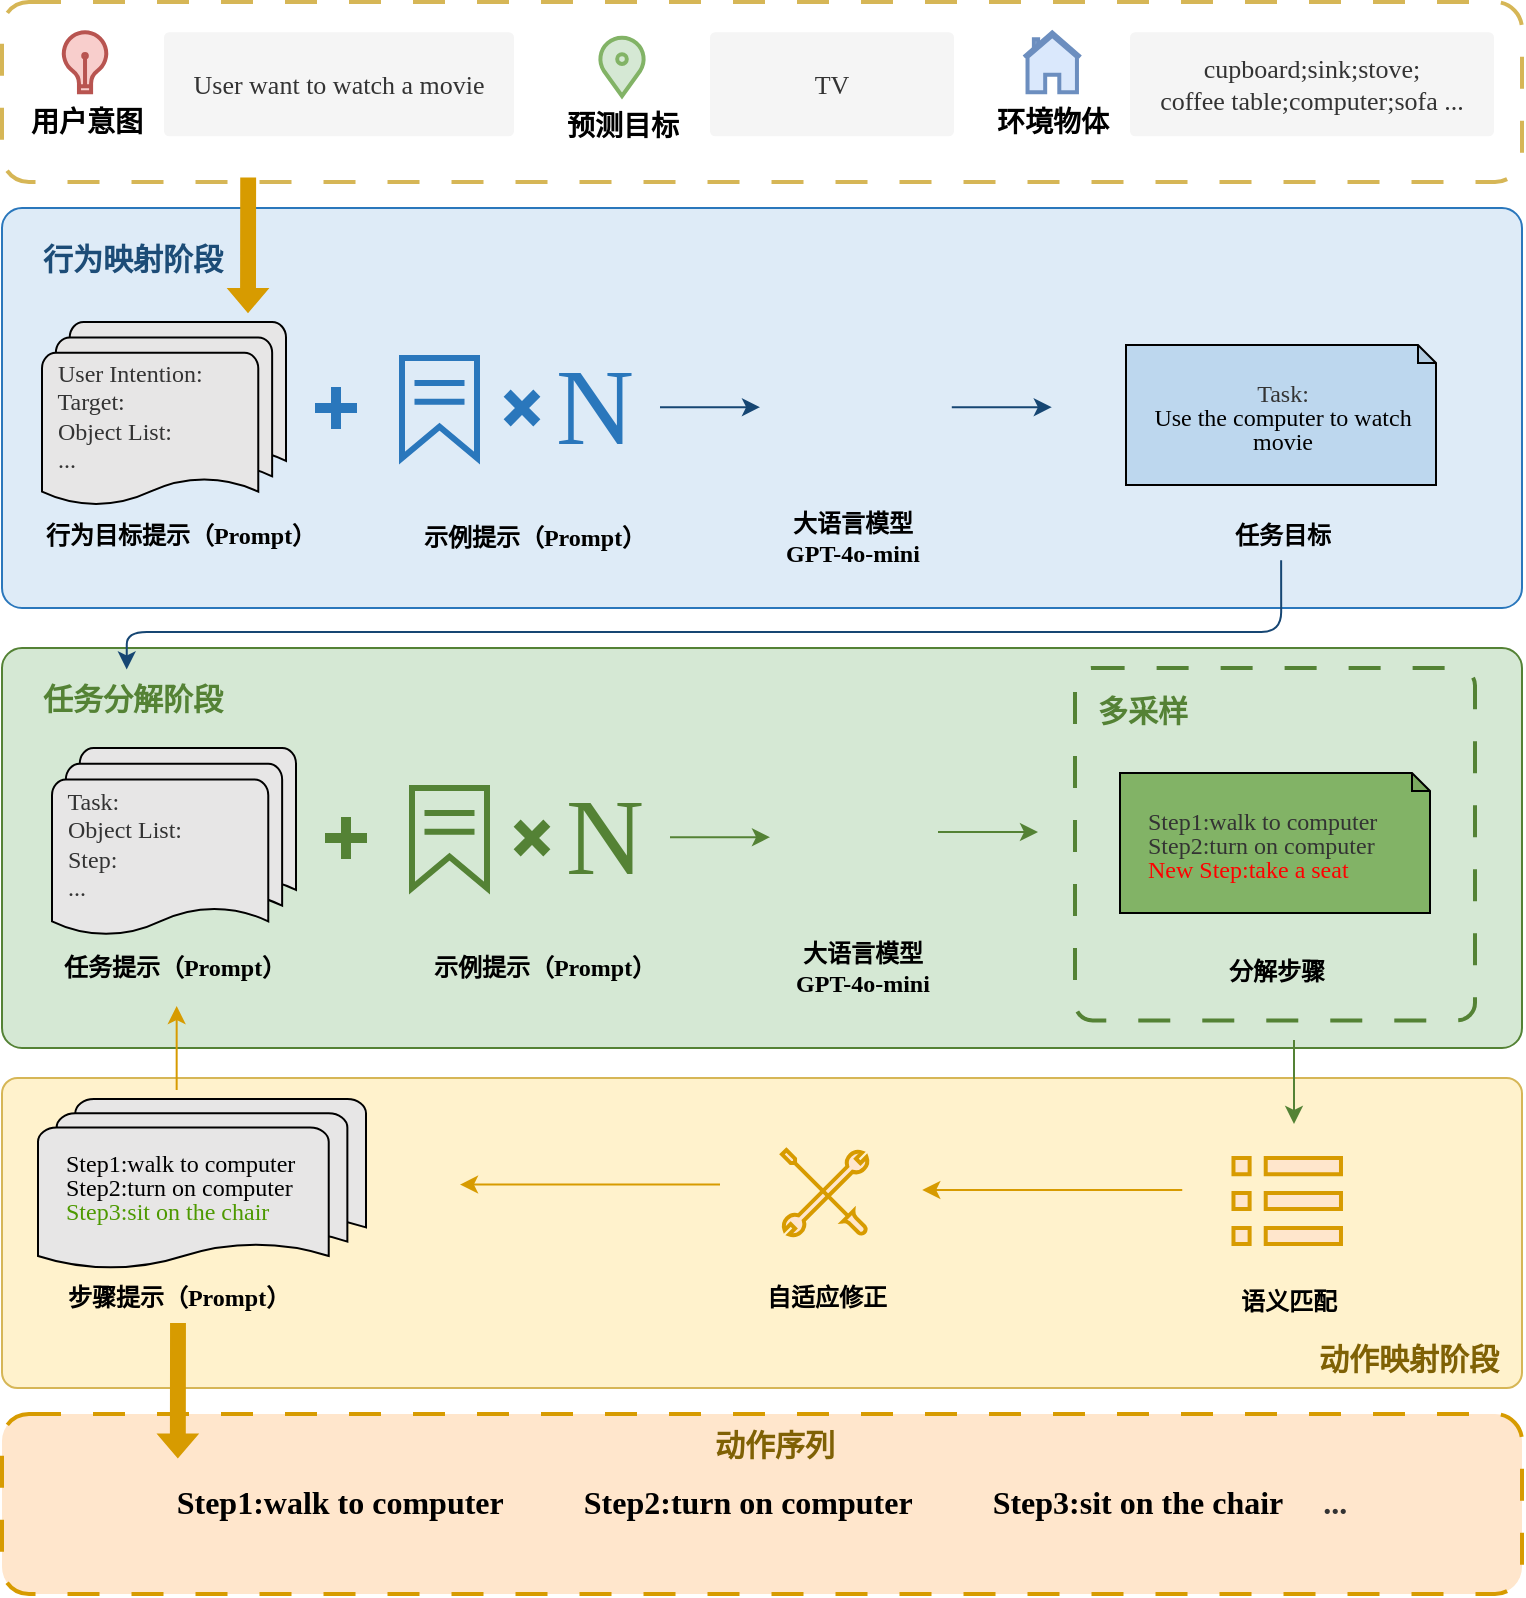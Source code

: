 <mxfile version="26.2.12">
  <diagram name="第 1 页" id="Ybd84z9JuhHgILU-HEZB">
    <mxGraphModel dx="1207" dy="820" grid="0" gridSize="10" guides="1" tooltips="1" connect="1" arrows="1" fold="1" page="1" pageScale="1" pageWidth="827" pageHeight="1169" math="0" shadow="0">
      <root>
        <mxCell id="0" />
        <mxCell id="1" parent="0" />
        <mxCell id="5e16mKItXA9mVnA2ni1b-26" value="TV" style="rounded=1;whiteSpace=wrap;html=1;fillColor=none;strokeColor=#d6b656;dashed=1;dashPattern=8 8;strokeWidth=2;" parent="1" vertex="1">
          <mxGeometry x="60" y="97" width="760" height="90" as="geometry" />
        </mxCell>
        <mxCell id="5e16mKItXA9mVnA2ni1b-31" value="&lt;font style=&quot;font-size: 14px;&quot;&gt;&lt;b&gt;用户意图&lt;/b&gt;&lt;/font&gt;" style="html=1;verticalLabelPosition=bottom;align=center;labelBackgroundColor=#ffffff;verticalAlign=top;strokeWidth=2;strokeColor=#b85450;shadow=0;dashed=0;shape=mxgraph.ios7.icons.lightbulb;aspect=fixed;fillColor=#f8cecc;" parent="1" vertex="1">
          <mxGeometry x="90" y="112.15" width="23.03" height="30" as="geometry" />
        </mxCell>
        <mxCell id="5e16mKItXA9mVnA2ni1b-32" value="&lt;font style=&quot;font-size: 14px;&quot;&gt;&lt;b&gt;预测目标&lt;/b&gt;&lt;/font&gt;" style="html=1;verticalLabelPosition=bottom;align=center;labelBackgroundColor=#ffffff;verticalAlign=top;strokeWidth=2;strokeColor=#82b366;shadow=0;dashed=0;shape=mxgraph.ios7.icons.location;fillColor=#d5e8d4;" parent="1" vertex="1">
          <mxGeometry x="358" y="114" width="24" height="30" as="geometry" />
        </mxCell>
        <mxCell id="5e16mKItXA9mVnA2ni1b-33" value="&lt;font style=&quot;font-size: 14px;&quot;&gt;&lt;b style=&quot;&quot;&gt;环境物体&lt;/b&gt;&lt;/font&gt;" style="html=1;verticalLabelPosition=bottom;align=center;labelBackgroundColor=#ffffff;verticalAlign=top;strokeWidth=2;strokeColor=#6c8ebf;shadow=0;dashed=0;shape=mxgraph.ios7.icons.home;aspect=fixed;fillColor=#dae8fc;" parent="1" vertex="1">
          <mxGeometry x="571" y="112.15" width="28.24" height="30" as="geometry" />
        </mxCell>
        <mxCell id="5e16mKItXA9mVnA2ni1b-36" value="&lt;span style=&quot;color: rgba(0, 0, 0, 0); font-family: monospace; font-size: 0px; text-align: start; text-wrap-mode: nowrap;&quot;&gt;%3CmxGraphModel%3E%3Croot%3E%3CmxCell%20id%3D%220%22%2F%3E%3CmxCell%20id%3D%221%22%20parent%3D%220%22%2F%3E%3CmxCell%20id%3D%222%22%20value%3D%22%22%20style%3D%22shape%3Dcross%3BwhiteSpace%3Dwrap%3Bhtml%3D1%3BfillColor%3Dlight-dark(%232a77bc%2C%20%23ededed)%3BstrokeColor%3Dlight-dark(%232a77bc%2C%20%23ededed)%3Baspect%3Dfixed%3B%22%20vertex%3D%221%22%20parent%3D%221%22%3E%3CmxGeometry%20x%3D%22210.0%22%20y%3D%22290%22%20width%3D%2220%22%20height%3D%2220%22%20as%3D%22geometry%22%2F%3E%3C%2FmxCell%3E%3C%2Froot%3E%3C%2FmxGraphModel%3E&lt;/span&gt;" style="rounded=1;arcSize=5;whiteSpace=wrap;html=1;fillColor=light-dark(#deebf7, #1d293b);strokeColor=light-dark(#2a77bc, #5c79a3);container=1;" parent="1" vertex="1">
          <mxGeometry x="60" y="200" width="760" height="200" as="geometry" />
        </mxCell>
        <mxCell id="5e16mKItXA9mVnA2ni1b-71" value="&lt;font style=&quot;font-size: 54px; color: light-dark(rgb(42, 119, 188), rgb(237, 237, 237));&quot; face=&quot;Times New Roman&quot;&gt;N&lt;/font&gt;" style="text;html=1;align=center;verticalAlign=middle;resizable=0;points=[];autosize=1;strokeColor=none;fillColor=none;" parent="5e16mKItXA9mVnA2ni1b-36" vertex="1">
          <mxGeometry x="267" y="61.5" width="57" height="77" as="geometry" />
        </mxCell>
        <mxCell id="5e16mKItXA9mVnA2ni1b-60" style="edgeStyle=orthogonalEdgeStyle;rounded=1;orthogonalLoop=1;jettySize=auto;html=1;fillColor=#1ba1e2;strokeColor=light-dark(#164673, #51afe7);curved=0;textShadow=1;" parent="5e16mKItXA9mVnA2ni1b-36" edge="1">
          <mxGeometry relative="1" as="geometry">
            <mxPoint x="329" y="99.58" as="sourcePoint" />
            <mxPoint x="379" y="99.58" as="targetPoint" />
          </mxGeometry>
        </mxCell>
        <mxCell id="5e16mKItXA9mVnA2ni1b-44" value="" style="group" parent="5e16mKItXA9mVnA2ni1b-36" vertex="1" connectable="0">
          <mxGeometry x="382" y="52.31" width="99.9" height="120.37" as="geometry" />
        </mxCell>
        <mxCell id="5e16mKItXA9mVnA2ni1b-45" value="" style="group" parent="5e16mKItXA9mVnA2ni1b-44" vertex="1" connectable="0">
          <mxGeometry width="99.9" height="120.37" as="geometry" />
        </mxCell>
        <mxCell id="5e16mKItXA9mVnA2ni1b-46" value="" style="group;fontStyle=0;strokeWidth=2;" parent="5e16mKItXA9mVnA2ni1b-45" vertex="1" connectable="0">
          <mxGeometry width="99.9" height="120.37" as="geometry" />
        </mxCell>
        <mxCell id="5e16mKItXA9mVnA2ni1b-47" value="&lt;b&gt;&lt;font face=&quot;Times New Roman&quot;&gt;大语言模型&lt;/font&gt;&lt;/b&gt;&lt;div&gt;&lt;b&gt;&lt;font face=&quot;Times New Roman&quot;&gt;GPT-4o-mini&lt;/font&gt;&lt;/b&gt;&lt;/div&gt;" style="text;html=1;align=center;verticalAlign=middle;resizable=0;points=[];autosize=1;strokeColor=none;fillColor=none;" parent="5e16mKItXA9mVnA2ni1b-46" vertex="1">
          <mxGeometry x="-1.63" y="92.69" width="90" height="40" as="geometry" />
        </mxCell>
        <mxCell id="5e16mKItXA9mVnA2ni1b-48" value="" style="shape=image;html=1;verticalAlign=top;verticalLabelPosition=bottom;labelBackgroundColor=#ffffff;imageAspect=0;aspect=fixed;image=https://cdn0.iconfinder.com/data/icons/phosphor-light-vol-1/256/brain-light-128.png;imageBackground=none;imageBorder=none;" parent="5e16mKItXA9mVnA2ni1b-44" vertex="1">
          <mxGeometry x="10.69" y="15" width="65.37" height="65.37" as="geometry" />
        </mxCell>
        <mxCell id="5e16mKItXA9mVnA2ni1b-57" value="" style="shape=cross;whiteSpace=wrap;html=1;fillColor=light-dark(#2a77bc, #ededed);strokeColor=light-dark(#2a77bc, #ededed);aspect=fixed;" parent="5e16mKItXA9mVnA2ni1b-36" vertex="1">
          <mxGeometry x="157.0" y="90" width="20" height="20" as="geometry" />
        </mxCell>
        <mxCell id="5e16mKItXA9mVnA2ni1b-72" value="&lt;div style=&quot;text-align: center; line-height: 100%;&quot;&gt;&lt;span style=&quot;color: rgb(51, 51, 51); font-family: &amp;quot;Times New Roman&amp;quot;; background-color: transparent; text-align: left;&quot;&gt;Task:&lt;/span&gt;&lt;/div&gt;&lt;div style=&quot;text-align: center; line-height: 100%;&quot;&gt;&lt;font face=&quot;Times New Roman&quot;&gt;Use the computer to watch movie&lt;/font&gt;&lt;/div&gt;" style="shape=note;whiteSpace=wrap;html=1;backgroundOutline=1;darkOpacity=0.05;align=left;size=9;fillColor=light-dark(#bdd7ee, #ededed);" parent="5e16mKItXA9mVnA2ni1b-36" vertex="1">
          <mxGeometry x="562" y="68.5" width="155" height="70" as="geometry" />
        </mxCell>
        <mxCell id="5e16mKItXA9mVnA2ni1b-76" style="edgeStyle=orthogonalEdgeStyle;rounded=1;orthogonalLoop=1;jettySize=auto;html=1;fillColor=#1ba1e2;strokeColor=light-dark(#164673, #51afe7);curved=0;textShadow=1;" parent="5e16mKItXA9mVnA2ni1b-36" edge="1">
          <mxGeometry relative="1" as="geometry">
            <mxPoint x="474.9" y="99.58" as="sourcePoint" />
            <mxPoint x="524.9" y="99.58" as="targetPoint" />
          </mxGeometry>
        </mxCell>
        <mxCell id="5e16mKItXA9mVnA2ni1b-77" value="&lt;font face=&quot;Helvetica&quot;&gt;&lt;b style=&quot;&quot;&gt;任务目标&lt;/b&gt;&lt;/font&gt;" style="text;html=1;align=center;verticalAlign=middle;resizable=0;points=[];autosize=1;strokeColor=none;fillColor=none;" parent="5e16mKItXA9mVnA2ni1b-36" vertex="1">
          <mxGeometry x="606.5" y="151" width="66" height="26" as="geometry" />
        </mxCell>
        <mxCell id="5e16mKItXA9mVnA2ni1b-130" value="" style="shape=flexArrow;endArrow=classic;html=1;rounded=0;entryX=0.193;entryY=0.942;entryDx=0;entryDy=0;entryPerimeter=0;width=6.944;endSize=3.425;endWidth=11.272;fillColor=light-dark(#d79b00, #36210a);strokeColor=#d79b00;" parent="5e16mKItXA9mVnA2ni1b-36" edge="1">
          <mxGeometry width="50" height="50" relative="1" as="geometry">
            <mxPoint x="123.09" y="-15.2" as="sourcePoint" />
            <mxPoint x="123.0" y="52.31" as="targetPoint" />
          </mxGeometry>
        </mxCell>
        <mxCell id="5e16mKItXA9mVnA2ni1b-50" value="&lt;b&gt;&lt;font face=&quot;Times New Roman&quot;&gt;行为目标提示（Prompt）&lt;/font&gt;&lt;/b&gt;" style="text;html=1;align=center;verticalAlign=middle;resizable=0;points=[];autosize=1;strokeColor=none;fillColor=none;" parent="5e16mKItXA9mVnA2ni1b-36" vertex="1">
          <mxGeometry x="12" y="151" width="153" height="26" as="geometry" />
        </mxCell>
        <mxCell id="5e16mKItXA9mVnA2ni1b-37" value="" style="rounded=1;arcSize=5;whiteSpace=wrap;html=1;fillColor=#d5e8d4;strokeColor=light-dark(#548235, #ededed);" parent="1" vertex="1">
          <mxGeometry x="60" y="420" width="760" height="200" as="geometry" />
        </mxCell>
        <mxCell id="5e16mKItXA9mVnA2ni1b-39" value="&lt;font face=&quot;Times New Roman&quot;&gt;&lt;span style=&quot;font-size: 15px;&quot;&gt;行为映射阶段&lt;/span&gt;&lt;/font&gt;" style="text;html=1;align=center;verticalAlign=middle;resizable=0;points=[];autosize=1;strokeColor=none;fillColor=none;fontColor=light-dark(#1c4c77, #a1cdf9);fontStyle=1" parent="1" vertex="1">
          <mxGeometry x="71" y="210" width="108" height="30" as="geometry" />
        </mxCell>
        <mxCell id="5e16mKItXA9mVnA2ni1b-40" value="&lt;font style=&quot;font-size: 15px;&quot; face=&quot;Times New Roman&quot;&gt;任务分解阶段&lt;/font&gt;" style="text;html=1;align=center;verticalAlign=middle;resizable=0;points=[];autosize=1;strokeColor=none;fillColor=none;fontColor=light-dark(#548235, #69c195);fontStyle=1" parent="1" vertex="1">
          <mxGeometry x="70" y="430" width="110" height="30" as="geometry" />
        </mxCell>
        <mxCell id="5e16mKItXA9mVnA2ni1b-42" value="" style="rounded=1;arcSize=5;whiteSpace=wrap;html=1;fillColor=#fff2cc;strokeColor=#d6b656;" parent="1" vertex="1">
          <mxGeometry x="60" y="635" width="760" height="155" as="geometry" />
        </mxCell>
        <mxCell id="5e16mKItXA9mVnA2ni1b-43" value="&lt;font face=&quot;Times New Roman&quot;&gt;&lt;span style=&quot;font-size: 15px;&quot;&gt;动作映射阶段&lt;/span&gt;&lt;/font&gt;" style="text;html=1;align=center;verticalAlign=middle;resizable=0;points=[];autosize=1;strokeColor=none;fillColor=none;fontColor=light-dark(#7f6105, #69c195);fontStyle=1" parent="1" vertex="1">
          <mxGeometry x="708" y="760" width="110" height="30" as="geometry" />
        </mxCell>
        <mxCell id="5e16mKItXA9mVnA2ni1b-49" value="" style="group;align=left;" parent="1" vertex="1" connectable="0">
          <mxGeometry x="90" y="240" width="127" height="145" as="geometry" />
        </mxCell>
        <mxCell id="5e16mKItXA9mVnA2ni1b-51" value="&lt;div style=&quot;color: rgb(51, 51, 51);&quot;&gt;&lt;span style=&quot;background-color: transparent; color: light-dark(rgb(51, 51, 51), rgb(193, 193, 193));&quot;&gt;&lt;font face=&quot;Times New Roman&quot;&gt;&amp;nbsp; User Intention:&lt;/font&gt;&lt;/span&gt;&lt;/div&gt;&lt;div style=&quot;color: rgb(51, 51, 51);&quot;&gt;&lt;span style=&quot;background-color: transparent; color: light-dark(rgb(51, 51, 51), rgb(193, 193, 193));&quot;&gt;&lt;font face=&quot;Times New Roman&quot;&gt;&amp;nbsp; Target:&lt;/font&gt;&lt;/span&gt;&lt;/div&gt;&lt;div style=&quot;color: rgb(51, 51, 51);&quot;&gt;&lt;font face=&quot;Times New Roman&quot;&gt;&amp;nbsp; Object List:&lt;/font&gt;&lt;/div&gt;&lt;div style=&quot;color: rgb(51, 51, 51);&quot;&gt;&lt;font face=&quot;Times New Roman&quot;&gt;&amp;nbsp; ...&lt;/font&gt;&lt;/div&gt;" style="strokeWidth=1;html=1;shape=mxgraph.flowchart.multi-document;whiteSpace=wrap;align=left;fillColor=light-dark(#e7e6e6, #ededed);" parent="5e16mKItXA9mVnA2ni1b-49" vertex="1">
          <mxGeometry x="-10" y="17" width="122" height="93" as="geometry" />
        </mxCell>
        <mxCell id="5e16mKItXA9mVnA2ni1b-52" value="" style="group" parent="1" vertex="1" connectable="0">
          <mxGeometry x="447" y="464" width="152.24" height="120.37" as="geometry" />
        </mxCell>
        <mxCell id="5e16mKItXA9mVnA2ni1b-53" value="" style="group" parent="5e16mKItXA9mVnA2ni1b-52" vertex="1" connectable="0">
          <mxGeometry width="152.24" height="120.37" as="geometry" />
        </mxCell>
        <mxCell id="5e16mKItXA9mVnA2ni1b-54" value="" style="group;fontStyle=0;strokeWidth=2;" parent="5e16mKItXA9mVnA2ni1b-53" vertex="1" connectable="0">
          <mxGeometry width="152.24" height="120.37" as="geometry" />
        </mxCell>
        <mxCell id="5e16mKItXA9mVnA2ni1b-55" value="&lt;b&gt;&lt;font face=&quot;Times New Roman&quot;&gt;大语言模型&lt;/font&gt;&lt;/b&gt;&lt;div&gt;&lt;b&gt;&lt;font face=&quot;Times New Roman&quot;&gt;GPT-4o-mini&lt;/font&gt;&lt;/b&gt;&lt;/div&gt;" style="text;html=1;align=center;verticalAlign=middle;resizable=0;points=[];autosize=1;strokeColor=none;fillColor=none;" parent="5e16mKItXA9mVnA2ni1b-54" vertex="1">
          <mxGeometry x="-1.63" y="96.0" width="90" height="40" as="geometry" />
        </mxCell>
        <mxCell id="5e16mKItXA9mVnA2ni1b-100" style="edgeStyle=orthogonalEdgeStyle;rounded=1;orthogonalLoop=1;jettySize=auto;html=1;fillColor=#1ba1e2;strokeColor=light-dark(#548235, #ededed);curved=0;textShadow=1;" parent="5e16mKItXA9mVnA2ni1b-54" edge="1">
          <mxGeometry relative="1" as="geometry">
            <mxPoint x="81" y="48.0" as="sourcePoint" />
            <mxPoint x="131" y="48.0" as="targetPoint" />
          </mxGeometry>
        </mxCell>
        <mxCell id="5e16mKItXA9mVnA2ni1b-56" value="" style="shape=image;html=1;verticalAlign=top;verticalLabelPosition=bottom;labelBackgroundColor=#ffffff;imageAspect=0;aspect=fixed;image=https://cdn0.iconfinder.com/data/icons/phosphor-light-vol-1/256/brain-light-128.png;imageBackground=none;imageBorder=none;" parent="5e16mKItXA9mVnA2ni1b-52" vertex="1">
          <mxGeometry x="10.69" y="15" width="65.37" height="65.37" as="geometry" />
        </mxCell>
        <mxCell id="5e16mKItXA9mVnA2ni1b-59" value="&lt;b&gt;&lt;font face=&quot;Times New Roman&quot;&gt;示例提示（Prompt）&lt;/font&gt;&lt;/b&gt;" style="text;html=1;align=center;verticalAlign=middle;resizable=0;points=[];autosize=1;strokeColor=none;fillColor=none;" parent="1" vertex="1">
          <mxGeometry x="261" y="352" width="129" height="26" as="geometry" />
        </mxCell>
        <mxCell id="5e16mKItXA9mVnA2ni1b-63" value="" style="html=1;verticalLabelPosition=bottom;align=center;labelBackgroundColor=#ffffff;verticalAlign=top;strokeWidth=3;strokeColor=light-dark(#2a77bc, #32a0ff);shadow=0;dashed=0;shape=mxgraph.ios7.icons.bookmark;fillColor=none;aspect=fixed;" parent="1" vertex="1">
          <mxGeometry x="260" y="275" width="37.5" height="50" as="geometry" />
        </mxCell>
        <mxCell id="5e16mKItXA9mVnA2ni1b-64" value="" style="shape=cross;whiteSpace=wrap;html=1;fillColor=light-dark(#2a77bc, #ededed);strokeColor=light-dark(#2a77bc, #ededed);aspect=fixed;rotation=45;" parent="1" vertex="1">
          <mxGeometry x="310" y="290" width="20" height="20" as="geometry" />
        </mxCell>
        <mxCell id="5e16mKItXA9mVnA2ni1b-73" value="&lt;font style=&quot;font-size: 13px;&quot; face=&quot;Times New Roman&quot;&gt;User want to watch a movie&lt;/font&gt;" style="rounded=1;arcSize=5;whiteSpace=wrap;html=1;fillColor=#f5f5f5;strokeColor=none;fontColor=#333333;" parent="1" vertex="1">
          <mxGeometry x="141" y="112.15" width="175" height="52" as="geometry" />
        </mxCell>
        <mxCell id="5e16mKItXA9mVnA2ni1b-74" value="&lt;font style=&quot;font-size: 13px;&quot; face=&quot;Times New Roman&quot;&gt;TV&lt;/font&gt;" style="rounded=1;arcSize=5;whiteSpace=wrap;html=1;fillColor=#f5f5f5;strokeColor=none;fontColor=#333333;" parent="1" vertex="1">
          <mxGeometry x="414" y="112.15" width="122" height="52" as="geometry" />
        </mxCell>
        <mxCell id="5e16mKItXA9mVnA2ni1b-75" value="&lt;font style=&quot;font-size: 13px;&quot; face=&quot;Times New Roman&quot;&gt;cupboard;sink;stove;&lt;/font&gt;&lt;div&gt;&lt;font style=&quot;font-size: 13px;&quot; face=&quot;Times New Roman&quot;&gt;coffee table;computer;sofa&amp;nbsp;&lt;span style=&quot;text-align: left;&quot;&gt;...&lt;/span&gt;&lt;/font&gt;&lt;/div&gt;" style="rounded=1;arcSize=5;whiteSpace=wrap;html=1;fillColor=#f5f5f5;strokeColor=none;fontColor=#333333;" parent="1" vertex="1">
          <mxGeometry x="624" y="112.15" width="182" height="52" as="geometry" />
        </mxCell>
        <mxCell id="5e16mKItXA9mVnA2ni1b-90" value="&lt;font style=&quot;font-size: 54px; color: light-dark(rgb(84, 130, 53), rgb(237, 237, 237));&quot; face=&quot;Times New Roman&quot;&gt;N&lt;/font&gt;" style="text;html=1;align=center;verticalAlign=middle;resizable=0;points=[];autosize=1;strokeColor=none;fillColor=none;" parent="1" vertex="1">
          <mxGeometry x="332" y="476.5" width="57" height="77" as="geometry" />
        </mxCell>
        <mxCell id="5e16mKItXA9mVnA2ni1b-91" style="edgeStyle=orthogonalEdgeStyle;rounded=1;orthogonalLoop=1;jettySize=auto;html=1;fillColor=#1ba1e2;strokeColor=light-dark(#548235, #ededed);curved=0;textShadow=1;" parent="1" edge="1">
          <mxGeometry relative="1" as="geometry">
            <mxPoint x="394" y="514.58" as="sourcePoint" />
            <mxPoint x="444" y="514.58" as="targetPoint" />
          </mxGeometry>
        </mxCell>
        <mxCell id="5e16mKItXA9mVnA2ni1b-92" value="" style="shape=cross;whiteSpace=wrap;html=1;fillColor=light-dark(#548235, #ededed);strokeColor=light-dark(#548235, #ededed);aspect=fixed;" parent="1" vertex="1">
          <mxGeometry x="222.0" y="505" width="20" height="20" as="geometry" />
        </mxCell>
        <mxCell id="5e16mKItXA9mVnA2ni1b-93" value="&lt;b&gt;&lt;font face=&quot;Times New Roman&quot;&gt;任务提示（Prompt）&lt;/font&gt;&lt;/b&gt;" style="text;html=1;align=center;verticalAlign=middle;resizable=0;points=[];autosize=1;strokeColor=none;fillColor=none;" parent="1" vertex="1">
          <mxGeometry x="81" y="567" width="129" height="26" as="geometry" />
        </mxCell>
        <mxCell id="5e16mKItXA9mVnA2ni1b-94" value="&lt;div style=&quot;color: rgb(51, 51, 51);&quot;&gt;&lt;span style=&quot;font-family: &amp;quot;Times New Roman&amp;quot;; background-color: transparent; color: light-dark(rgb(51, 51, 51), rgb(193, 193, 193));&quot;&gt;&amp;nbsp; Task:&lt;/span&gt;&lt;/div&gt;&lt;div style=&quot;color: rgb(51, 51, 51);&quot;&gt;&lt;font face=&quot;Times New Roman&quot;&gt;&amp;nbsp; Object List:&lt;/font&gt;&lt;/div&gt;&lt;div style=&quot;color: rgb(51, 51, 51);&quot;&gt;&lt;font face=&quot;Times New Roman&quot;&gt;&amp;nbsp; Step:&lt;/font&gt;&lt;/div&gt;&lt;div style=&quot;color: rgb(51, 51, 51);&quot;&gt;&lt;font face=&quot;Times New Roman&quot;&gt;&amp;nbsp; ...&lt;/font&gt;&lt;/div&gt;" style="strokeWidth=1;html=1;shape=mxgraph.flowchart.multi-document;whiteSpace=wrap;align=left;fillColor=light-dark(#e7e6e6, #ededed);" parent="1" vertex="1">
          <mxGeometry x="85" y="470" width="122" height="95" as="geometry" />
        </mxCell>
        <mxCell id="5e16mKItXA9mVnA2ni1b-95" value="&lt;b&gt;&lt;font face=&quot;Times New Roman&quot;&gt;示例提示（Prompt）&lt;/font&gt;&lt;/b&gt;" style="text;html=1;align=center;verticalAlign=middle;resizable=0;points=[];autosize=1;strokeColor=none;fillColor=none;" parent="1" vertex="1">
          <mxGeometry x="266" y="567" width="129" height="26" as="geometry" />
        </mxCell>
        <mxCell id="5e16mKItXA9mVnA2ni1b-96" value="" style="html=1;verticalLabelPosition=bottom;align=center;labelBackgroundColor=#ffffff;verticalAlign=top;strokeWidth=3;strokeColor=light-dark(#548235, #ededed);shadow=0;dashed=0;shape=mxgraph.ios7.icons.bookmark;fillColor=none;aspect=fixed;" parent="1" vertex="1">
          <mxGeometry x="265" y="490" width="37.5" height="50" as="geometry" />
        </mxCell>
        <mxCell id="5e16mKItXA9mVnA2ni1b-97" value="" style="shape=cross;whiteSpace=wrap;html=1;fillColor=light-dark(#548235, #ededed);strokeColor=light-dark(#548235, #ededed);aspect=fixed;rotation=45;align=center;verticalAlign=middle;fontFamily=Helvetica;fontSize=12;fontColor=default;" parent="1" vertex="1">
          <mxGeometry x="315" y="505" width="20" height="20" as="geometry" />
        </mxCell>
        <mxCell id="5e16mKItXA9mVnA2ni1b-103" style="edgeStyle=orthogonalEdgeStyle;rounded=1;orthogonalLoop=1;jettySize=auto;html=1;entryX=0.476;entryY=0.024;entryDx=0;entryDy=0;entryPerimeter=0;exitX=0.501;exitY=0.968;exitDx=0;exitDy=0;exitPerimeter=0;strokeColor=light-dark(#164673, #51afe7);align=center;verticalAlign=middle;fontFamily=Helvetica;fontSize=11;fontColor=default;labelBackgroundColor=default;endArrow=classic;curved=0;fillColor=#1ba1e2;" parent="1" source="5e16mKItXA9mVnA2ni1b-77" target="5e16mKItXA9mVnA2ni1b-40" edge="1">
          <mxGeometry relative="1" as="geometry">
            <mxPoint x="701" y="409" as="sourcePoint" />
            <Array as="points">
              <mxPoint x="700" y="412" />
              <mxPoint x="122" y="412" />
            </Array>
          </mxGeometry>
        </mxCell>
        <mxCell id="5e16mKItXA9mVnA2ni1b-104" value="&lt;div style=&quot;line-height: 100%;&quot;&gt;&lt;font face=&quot;Times New Roman&quot; color=&quot;#333333&quot;&gt;&amp;nbsp; &amp;nbsp; Step1:walk to computer&lt;/font&gt;&lt;/div&gt;&lt;div style=&quot;line-height: 100%;&quot;&gt;&lt;font face=&quot;Times New Roman&quot; color=&quot;#333333&quot;&gt;&amp;nbsp; &amp;nbsp; Step2:turn on computer&lt;/font&gt;&lt;/div&gt;&lt;div style=&quot;line-height: 100%;&quot;&gt;&lt;font style=&quot;color: rgb(255, 0, 0);&quot; face=&quot;Times New Roman&quot;&gt;&amp;nbsp; &amp;nbsp; New Step:take a seat&lt;/font&gt;&lt;/div&gt;" style="shape=note;whiteSpace=wrap;html=1;backgroundOutline=1;darkOpacity=0.05;align=left;size=9;fillColor=light-dark(#82b366, #1f2f1e);strokeColor=#000000;" parent="1" vertex="1">
          <mxGeometry x="619" y="482.5" width="155" height="70" as="geometry" />
        </mxCell>
        <mxCell id="5e16mKItXA9mVnA2ni1b-106" value="" style="rounded=1;arcSize=5;whiteSpace=wrap;html=1;fillColor=none;strokeColor=light-dark(#548235, #ededed);strokeWidth=2;dashed=1;dashPattern=8 8;" parent="1" vertex="1">
          <mxGeometry x="596.5" y="430" width="200" height="176.19" as="geometry" />
        </mxCell>
        <mxCell id="5e16mKItXA9mVnA2ni1b-105" value="&lt;b&gt;分解步骤&lt;/b&gt;" style="text;html=1;align=center;verticalAlign=middle;resizable=0;points=[];autosize=1;strokeColor=none;fillColor=none;" parent="1" vertex="1">
          <mxGeometry x="663.5" y="569" width="66" height="26" as="geometry" />
        </mxCell>
        <mxCell id="5e16mKItXA9mVnA2ni1b-107" value="&lt;font face=&quot;Times New Roman&quot;&gt;&lt;span style=&quot;font-size: 15px;&quot;&gt;多采样&lt;/span&gt;&lt;/font&gt;" style="text;html=1;align=center;verticalAlign=middle;resizable=0;points=[];autosize=1;strokeColor=none;fillColor=none;fontColor=light-dark(#548235, #69c195);fontStyle=1" parent="1" vertex="1">
          <mxGeometry x="598" y="436" width="63" height="30" as="geometry" />
        </mxCell>
        <mxCell id="5e16mKItXA9mVnA2ni1b-109" value="" style="html=1;verticalLabelPosition=bottom;align=center;labelBackgroundColor=default;verticalAlign=middle;strokeWidth=2;strokeColor=#d79b00;shadow=0;dashed=0;shape=mxgraph.ios7.icons.preferences;pointerEvents=1;aspect=fixed;fillColor=#ffe6cc;rounded=1;fontFamily=Helvetica;fontSize=11;" parent="1" vertex="1">
          <mxGeometry x="675.74" y="675" width="53.75" height="43" as="geometry" />
        </mxCell>
        <mxCell id="5e16mKItXA9mVnA2ni1b-110" value="&lt;font face=&quot;Helvetica&quot;&gt;&lt;b style=&quot;&quot;&gt;语义匹配&lt;/b&gt;&lt;/font&gt;" style="text;html=1;align=center;verticalAlign=middle;resizable=0;points=[];autosize=1;strokeColor=none;fillColor=none;" parent="1" vertex="1">
          <mxGeometry x="669.62" y="734" width="66" height="26" as="geometry" />
        </mxCell>
        <mxCell id="5e16mKItXA9mVnA2ni1b-111" style="edgeStyle=orthogonalEdgeStyle;rounded=1;orthogonalLoop=1;jettySize=auto;html=1;fillColor=#1ba1e2;strokeColor=light-dark(#548235, #ededed);curved=0;textShadow=1;endSize=6;" parent="1" edge="1">
          <mxGeometry relative="1" as="geometry">
            <mxPoint x="706" y="616" as="sourcePoint" />
            <mxPoint x="706" y="658" as="targetPoint" />
          </mxGeometry>
        </mxCell>
        <mxCell id="5e16mKItXA9mVnA2ni1b-114" style="edgeStyle=orthogonalEdgeStyle;rounded=1;orthogonalLoop=1;jettySize=auto;html=1;fillColor=#ffe6cc;strokeColor=#d79b00;curved=0;textShadow=1;" parent="1" edge="1">
          <mxGeometry relative="1" as="geometry">
            <mxPoint x="650.12" y="691.0" as="sourcePoint" />
            <mxPoint x="520.12" y="691.0" as="targetPoint" />
          </mxGeometry>
        </mxCell>
        <mxCell id="5e16mKItXA9mVnA2ni1b-115" value="" style="html=1;verticalLabelPosition=bottom;align=center;labelBackgroundColor=#ffffff;verticalAlign=top;strokeWidth=2;strokeColor=#d79b00;shadow=0;dashed=0;shape=mxgraph.ios7.icons.tools;pointerEvents=1;fillColor=#ffe6cc;aspect=fixed;" parent="1" vertex="1">
          <mxGeometry x="450" y="671" width="43" height="43" as="geometry" />
        </mxCell>
        <mxCell id="5e16mKItXA9mVnA2ni1b-116" value="&lt;b&gt;自适应修正&lt;/b&gt;" style="text;html=1;align=center;verticalAlign=middle;resizable=0;points=[];autosize=1;strokeColor=none;fillColor=none;" parent="1" vertex="1">
          <mxGeometry x="432.5" y="731.5" width="78" height="26" as="geometry" />
        </mxCell>
        <mxCell id="5e16mKItXA9mVnA2ni1b-117" style="edgeStyle=orthogonalEdgeStyle;rounded=1;orthogonalLoop=1;jettySize=auto;html=1;fillColor=#ffe6cc;strokeColor=#d79b00;curved=0;textShadow=1;" parent="1" edge="1">
          <mxGeometry relative="1" as="geometry">
            <mxPoint x="419" y="688.26" as="sourcePoint" />
            <mxPoint x="289" y="688.26" as="targetPoint" />
          </mxGeometry>
        </mxCell>
        <mxCell id="5e16mKItXA9mVnA2ni1b-118" value="&lt;div&gt;&lt;div style=&quot;color: rgb(0, 0, 0); line-height: 12px;&quot;&gt;&lt;font face=&quot;Times New Roman&quot;&gt;&amp;nbsp; &amp;nbsp; Step1:walk to computer&lt;/font&gt;&lt;/div&gt;&lt;div style=&quot;color: rgb(0, 0, 0); line-height: 12px;&quot;&gt;&lt;font face=&quot;Times New Roman&quot;&gt;&amp;nbsp; &amp;nbsp; Step2:turn on computer&lt;/font&gt;&lt;/div&gt;&lt;div style=&quot;line-height: 12px;&quot;&gt;&lt;font style=&quot;color: rgb(255, 0, 0);&quot; face=&quot;Times New Roman&quot;&gt;&amp;nbsp; &amp;nbsp; &lt;/font&gt;&lt;font style=&quot;color: rgb(77, 153, 0);&quot; face=&quot;Times New Roman&quot;&gt;Step3:sit on the chair&lt;/font&gt;&lt;/div&gt;&lt;/div&gt;" style="strokeWidth=1;html=1;shape=mxgraph.flowchart.multi-document;whiteSpace=wrap;align=left;fillColor=light-dark(#e7e6e6, #ededed);" parent="1" vertex="1">
          <mxGeometry x="78" y="645.5" width="164" height="86" as="geometry" />
        </mxCell>
        <mxCell id="5e16mKItXA9mVnA2ni1b-119" value="&lt;b&gt;步骤提示（&lt;/b&gt;&lt;b&gt;&lt;font face=&quot;Times New Roman&quot;&gt;Prompt&lt;/font&gt;&lt;/b&gt;&lt;b&gt;）&lt;/b&gt;" style="text;html=1;align=center;verticalAlign=middle;resizable=0;points=[];autosize=1;strokeColor=none;fillColor=none;" parent="1" vertex="1">
          <mxGeometry x="83.75" y="731.5" width="129" height="26" as="geometry" />
        </mxCell>
        <mxCell id="5e16mKItXA9mVnA2ni1b-120" style="edgeStyle=orthogonalEdgeStyle;rounded=1;orthogonalLoop=1;jettySize=auto;html=1;fillColor=#ffe6cc;strokeColor=#d79b00;curved=0;textShadow=1;endSize=6;" parent="1" edge="1">
          <mxGeometry relative="1" as="geometry">
            <mxPoint x="147.33" y="641" as="sourcePoint" />
            <mxPoint x="147.33" y="599" as="targetPoint" />
          </mxGeometry>
        </mxCell>
        <mxCell id="5e16mKItXA9mVnA2ni1b-125" value="&lt;div style=&quot;text-align: left; line-height: 12px;&quot;&gt;&lt;font style=&quot;color: rgb(0, 0, 0);&quot; face=&quot;Times New Roman&quot;&gt;&lt;b&gt;&amp;nbsp; &amp;nbsp;&amp;nbsp;&lt;/b&gt;&lt;/font&gt;&lt;/div&gt;&lt;div style=&quot;text-align: left; line-height: 12px;&quot;&gt;&lt;font style=&quot;color: rgb(0, 0, 0);&quot; face=&quot;Times New Roman&quot;&gt;&lt;b&gt;&lt;br&gt;&lt;/b&gt;&lt;/font&gt;&lt;/div&gt;&lt;div style=&quot;text-align: left; line-height: 12px;&quot;&gt;&lt;font style=&quot;font-size: 16px;&quot;&gt;&lt;b&gt;&lt;font style=&quot;color: rgb(0, 0, 0);&quot;&gt;&lt;font style=&quot;&quot; face=&quot;Times New Roman&quot;&gt;Step1:walk to computer&amp;nbsp; &amp;nbsp; &amp;nbsp; &amp;nbsp; &amp;nbsp;&amp;nbsp;&lt;/font&gt;&lt;span style=&quot;font-family: &amp;quot;Times New Roman&amp;quot;; background-color: transparent;&quot;&gt;Step2:turn on computer&lt;/span&gt;&lt;span style=&quot;font-family: &amp;quot;Times New Roman&amp;quot;;&quot;&gt;&amp;nbsp; &amp;nbsp; &amp;nbsp; &amp;nbsp; &amp;nbsp;&amp;nbsp;&lt;/span&gt;&lt;span style=&quot;font-family: &amp;quot;Times New Roman&amp;quot;; background-color: transparent;&quot;&gt;Step3:sit on the chair&amp;nbsp; &amp;nbsp; &amp;nbsp;&lt;/span&gt;&lt;/font&gt;&lt;span style=&quot;color: rgb(51, 51, 51); font-family: &amp;quot;Times New Roman&amp;quot;; background-color: transparent;&quot;&gt;...&lt;/span&gt;&lt;/b&gt;&lt;/font&gt;&lt;/div&gt;&lt;div style=&quot;text-align: left; line-height: 12px; color: rgb(0, 0, 0);&quot;&gt;&lt;font style=&quot;color: rgb(0, 0, 0);&quot; face=&quot;Times New Roman&quot;&gt;&lt;b&gt;&amp;nbsp; &amp;nbsp;&lt;/b&gt;&lt;/font&gt;&lt;/div&gt;&lt;div style=&quot;text-align: left; line-height: 12px;&quot;&gt;&lt;font style=&quot;color: rgb(0, 0, 0);&quot; face=&quot;Times New Roman&quot;&gt;&lt;b&gt;&amp;nbsp; &amp;nbsp;&amp;nbsp;&lt;/b&gt;&lt;/font&gt;&lt;/div&gt;" style="rounded=1;whiteSpace=wrap;html=1;fillColor=#ffe6cc;strokeColor=#d79b00;dashed=1;dashPattern=8 8;strokeWidth=2;" parent="1" vertex="1">
          <mxGeometry x="60" y="803" width="760" height="90" as="geometry" />
        </mxCell>
        <mxCell id="5e16mKItXA9mVnA2ni1b-127" value="&lt;font face=&quot;Times New Roman&quot;&gt;&lt;span style=&quot;font-size: 15px;&quot;&gt;动作序列&lt;/span&gt;&lt;/font&gt;" style="text;html=1;align=center;verticalAlign=middle;resizable=0;points=[];autosize=1;strokeColor=none;fillColor=none;fontColor=light-dark(#7f6105, #69c195);fontStyle=1" parent="1" vertex="1">
          <mxGeometry x="407" y="803" width="78" height="30" as="geometry" />
        </mxCell>
        <mxCell id="5e16mKItXA9mVnA2ni1b-129" value="" style="shape=flexArrow;endArrow=classic;html=1;rounded=0;entryX=0.193;entryY=0.942;entryDx=0;entryDy=0;entryPerimeter=0;width=6.944;endSize=3.425;endWidth=11.272;fillColor=light-dark(#d79b00, #36210a);strokeColor=#d79b00;" parent="1" edge="1">
          <mxGeometry width="50" height="50" relative="1" as="geometry">
            <mxPoint x="148" y="757.5" as="sourcePoint" />
            <mxPoint x="147.91" y="825.01" as="targetPoint" />
          </mxGeometry>
        </mxCell>
      </root>
    </mxGraphModel>
  </diagram>
</mxfile>
